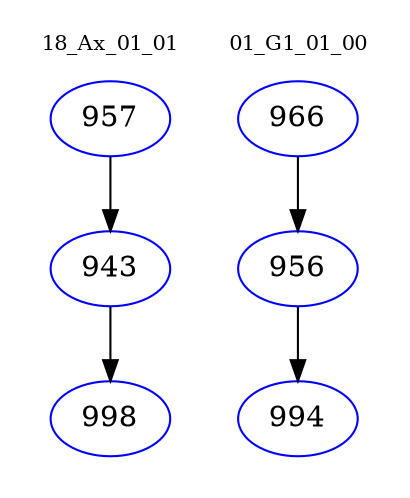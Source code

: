 digraph{
subgraph cluster_0 {
color = white
label = "18_Ax_01_01";
fontsize=10;
T0_957 [label="957", color="blue"]
T0_957 -> T0_943 [color="black"]
T0_943 [label="943", color="blue"]
T0_943 -> T0_998 [color="black"]
T0_998 [label="998", color="blue"]
}
subgraph cluster_1 {
color = white
label = "01_G1_01_00";
fontsize=10;
T1_966 [label="966", color="blue"]
T1_966 -> T1_956 [color="black"]
T1_956 [label="956", color="blue"]
T1_956 -> T1_994 [color="black"]
T1_994 [label="994", color="blue"]
}
}
